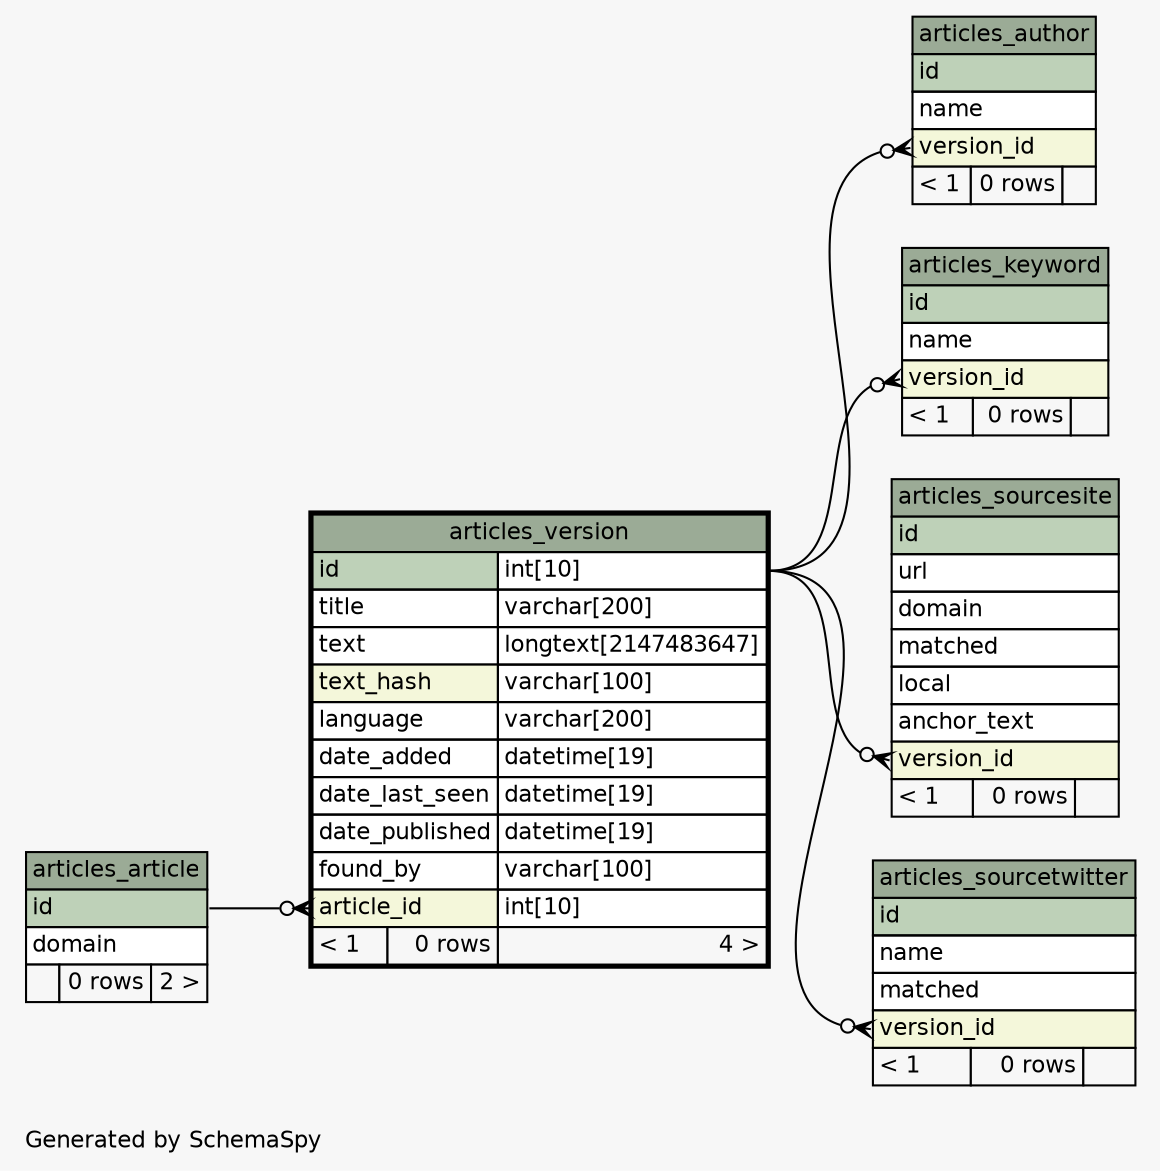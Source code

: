 // dot 2.38.0 on Linux 4.4.0-28-generic
// SchemaSpy rev 590
digraph "oneDegreeRelationshipsDiagram" {
  graph [
    rankdir="RL"
    bgcolor="#f7f7f7"
    label="\nGenerated by SchemaSpy"
    labeljust="l"
    nodesep="0.18"
    ranksep="0.46"
    fontname="Helvetica"
    fontsize="11"
  ];
  node [
    fontname="Helvetica"
    fontsize="11"
    shape="plaintext"
  ];
  edge [
    arrowsize="0.8"
  ];
  "articles_author":"version_id":w -> "articles_version":"id.type":e [arrowhead=none dir=back arrowtail=crowodot];
  "articles_keyword":"version_id":w -> "articles_version":"id.type":e [arrowhead=none dir=back arrowtail=crowodot];
  "articles_sourcesite":"version_id":w -> "articles_version":"id.type":e [arrowhead=none dir=back arrowtail=crowodot];
  "articles_sourcetwitter":"version_id":w -> "articles_version":"id.type":e [arrowhead=none dir=back arrowtail=crowodot];
  "articles_version":"article_id":w -> "articles_article":"id":e [arrowhead=none dir=back arrowtail=crowodot];
  "articles_article" [
    label=<
    <TABLE BORDER="0" CELLBORDER="1" CELLSPACING="0" BGCOLOR="#ffffff">
      <TR><TD COLSPAN="3" BGCOLOR="#9bab96" ALIGN="CENTER">articles_article</TD></TR>
      <TR><TD PORT="id" COLSPAN="3" BGCOLOR="#bed1b8" ALIGN="LEFT">id</TD></TR>
      <TR><TD PORT="domain" COLSPAN="3" ALIGN="LEFT">domain</TD></TR>
      <TR><TD ALIGN="LEFT" BGCOLOR="#f7f7f7">  </TD><TD ALIGN="RIGHT" BGCOLOR="#f7f7f7">0 rows</TD><TD ALIGN="RIGHT" BGCOLOR="#f7f7f7">2 &gt;</TD></TR>
    </TABLE>>
    URL="articles_article.html"
    tooltip="articles_article"
  ];
  "articles_author" [
    label=<
    <TABLE BORDER="0" CELLBORDER="1" CELLSPACING="0" BGCOLOR="#ffffff">
      <TR><TD COLSPAN="3" BGCOLOR="#9bab96" ALIGN="CENTER">articles_author</TD></TR>
      <TR><TD PORT="id" COLSPAN="3" BGCOLOR="#bed1b8" ALIGN="LEFT">id</TD></TR>
      <TR><TD PORT="name" COLSPAN="3" ALIGN="LEFT">name</TD></TR>
      <TR><TD PORT="version_id" COLSPAN="3" BGCOLOR="#f4f7da" ALIGN="LEFT">version_id</TD></TR>
      <TR><TD ALIGN="LEFT" BGCOLOR="#f7f7f7">&lt; 1</TD><TD ALIGN="RIGHT" BGCOLOR="#f7f7f7">0 rows</TD><TD ALIGN="RIGHT" BGCOLOR="#f7f7f7">  </TD></TR>
    </TABLE>>
    URL="articles_author.html"
    tooltip="articles_author"
  ];
  "articles_keyword" [
    label=<
    <TABLE BORDER="0" CELLBORDER="1" CELLSPACING="0" BGCOLOR="#ffffff">
      <TR><TD COLSPAN="3" BGCOLOR="#9bab96" ALIGN="CENTER">articles_keyword</TD></TR>
      <TR><TD PORT="id" COLSPAN="3" BGCOLOR="#bed1b8" ALIGN="LEFT">id</TD></TR>
      <TR><TD PORT="name" COLSPAN="3" ALIGN="LEFT">name</TD></TR>
      <TR><TD PORT="version_id" COLSPAN="3" BGCOLOR="#f4f7da" ALIGN="LEFT">version_id</TD></TR>
      <TR><TD ALIGN="LEFT" BGCOLOR="#f7f7f7">&lt; 1</TD><TD ALIGN="RIGHT" BGCOLOR="#f7f7f7">0 rows</TD><TD ALIGN="RIGHT" BGCOLOR="#f7f7f7">  </TD></TR>
    </TABLE>>
    URL="articles_keyword.html"
    tooltip="articles_keyword"
  ];
  "articles_sourcesite" [
    label=<
    <TABLE BORDER="0" CELLBORDER="1" CELLSPACING="0" BGCOLOR="#ffffff">
      <TR><TD COLSPAN="3" BGCOLOR="#9bab96" ALIGN="CENTER">articles_sourcesite</TD></TR>
      <TR><TD PORT="id" COLSPAN="3" BGCOLOR="#bed1b8" ALIGN="LEFT">id</TD></TR>
      <TR><TD PORT="url" COLSPAN="3" ALIGN="LEFT">url</TD></TR>
      <TR><TD PORT="domain" COLSPAN="3" ALIGN="LEFT">domain</TD></TR>
      <TR><TD PORT="matched" COLSPAN="3" ALIGN="LEFT">matched</TD></TR>
      <TR><TD PORT="local" COLSPAN="3" ALIGN="LEFT">local</TD></TR>
      <TR><TD PORT="anchor_text" COLSPAN="3" ALIGN="LEFT">anchor_text</TD></TR>
      <TR><TD PORT="version_id" COLSPAN="3" BGCOLOR="#f4f7da" ALIGN="LEFT">version_id</TD></TR>
      <TR><TD ALIGN="LEFT" BGCOLOR="#f7f7f7">&lt; 1</TD><TD ALIGN="RIGHT" BGCOLOR="#f7f7f7">0 rows</TD><TD ALIGN="RIGHT" BGCOLOR="#f7f7f7">  </TD></TR>
    </TABLE>>
    URL="articles_sourcesite.html"
    tooltip="articles_sourcesite"
  ];
  "articles_sourcetwitter" [
    label=<
    <TABLE BORDER="0" CELLBORDER="1" CELLSPACING="0" BGCOLOR="#ffffff">
      <TR><TD COLSPAN="3" BGCOLOR="#9bab96" ALIGN="CENTER">articles_sourcetwitter</TD></TR>
      <TR><TD PORT="id" COLSPAN="3" BGCOLOR="#bed1b8" ALIGN="LEFT">id</TD></TR>
      <TR><TD PORT="name" COLSPAN="3" ALIGN="LEFT">name</TD></TR>
      <TR><TD PORT="matched" COLSPAN="3" ALIGN="LEFT">matched</TD></TR>
      <TR><TD PORT="version_id" COLSPAN="3" BGCOLOR="#f4f7da" ALIGN="LEFT">version_id</TD></TR>
      <TR><TD ALIGN="LEFT" BGCOLOR="#f7f7f7">&lt; 1</TD><TD ALIGN="RIGHT" BGCOLOR="#f7f7f7">0 rows</TD><TD ALIGN="RIGHT" BGCOLOR="#f7f7f7">  </TD></TR>
    </TABLE>>
    URL="articles_sourcetwitter.html"
    tooltip="articles_sourcetwitter"
  ];
  "articles_version" [
    label=<
    <TABLE BORDER="2" CELLBORDER="1" CELLSPACING="0" BGCOLOR="#ffffff">
      <TR><TD COLSPAN="3" BGCOLOR="#9bab96" ALIGN="CENTER">articles_version</TD></TR>
      <TR><TD PORT="id" COLSPAN="2" BGCOLOR="#bed1b8" ALIGN="LEFT">id</TD><TD PORT="id.type" ALIGN="LEFT">int[10]</TD></TR>
      <TR><TD PORT="title" COLSPAN="2" ALIGN="LEFT">title</TD><TD PORT="title.type" ALIGN="LEFT">varchar[200]</TD></TR>
      <TR><TD PORT="text" COLSPAN="2" ALIGN="LEFT">text</TD><TD PORT="text.type" ALIGN="LEFT">longtext[2147483647]</TD></TR>
      <TR><TD PORT="text_hash" COLSPAN="2" BGCOLOR="#f4f7da" ALIGN="LEFT">text_hash</TD><TD PORT="text_hash.type" ALIGN="LEFT">varchar[100]</TD></TR>
      <TR><TD PORT="language" COLSPAN="2" ALIGN="LEFT">language</TD><TD PORT="language.type" ALIGN="LEFT">varchar[200]</TD></TR>
      <TR><TD PORT="date_added" COLSPAN="2" ALIGN="LEFT">date_added</TD><TD PORT="date_added.type" ALIGN="LEFT">datetime[19]</TD></TR>
      <TR><TD PORT="date_last_seen" COLSPAN="2" ALIGN="LEFT">date_last_seen</TD><TD PORT="date_last_seen.type" ALIGN="LEFT">datetime[19]</TD></TR>
      <TR><TD PORT="date_published" COLSPAN="2" ALIGN="LEFT">date_published</TD><TD PORT="date_published.type" ALIGN="LEFT">datetime[19]</TD></TR>
      <TR><TD PORT="found_by" COLSPAN="2" ALIGN="LEFT">found_by</TD><TD PORT="found_by.type" ALIGN="LEFT">varchar[100]</TD></TR>
      <TR><TD PORT="article_id" COLSPAN="2" BGCOLOR="#f4f7da" ALIGN="LEFT">article_id</TD><TD PORT="article_id.type" ALIGN="LEFT">int[10]</TD></TR>
      <TR><TD ALIGN="LEFT" BGCOLOR="#f7f7f7">&lt; 1</TD><TD ALIGN="RIGHT" BGCOLOR="#f7f7f7">0 rows</TD><TD ALIGN="RIGHT" BGCOLOR="#f7f7f7">4 &gt;</TD></TR>
    </TABLE>>
    URL="articles_version.html"
    tooltip="articles_version"
  ];
}
